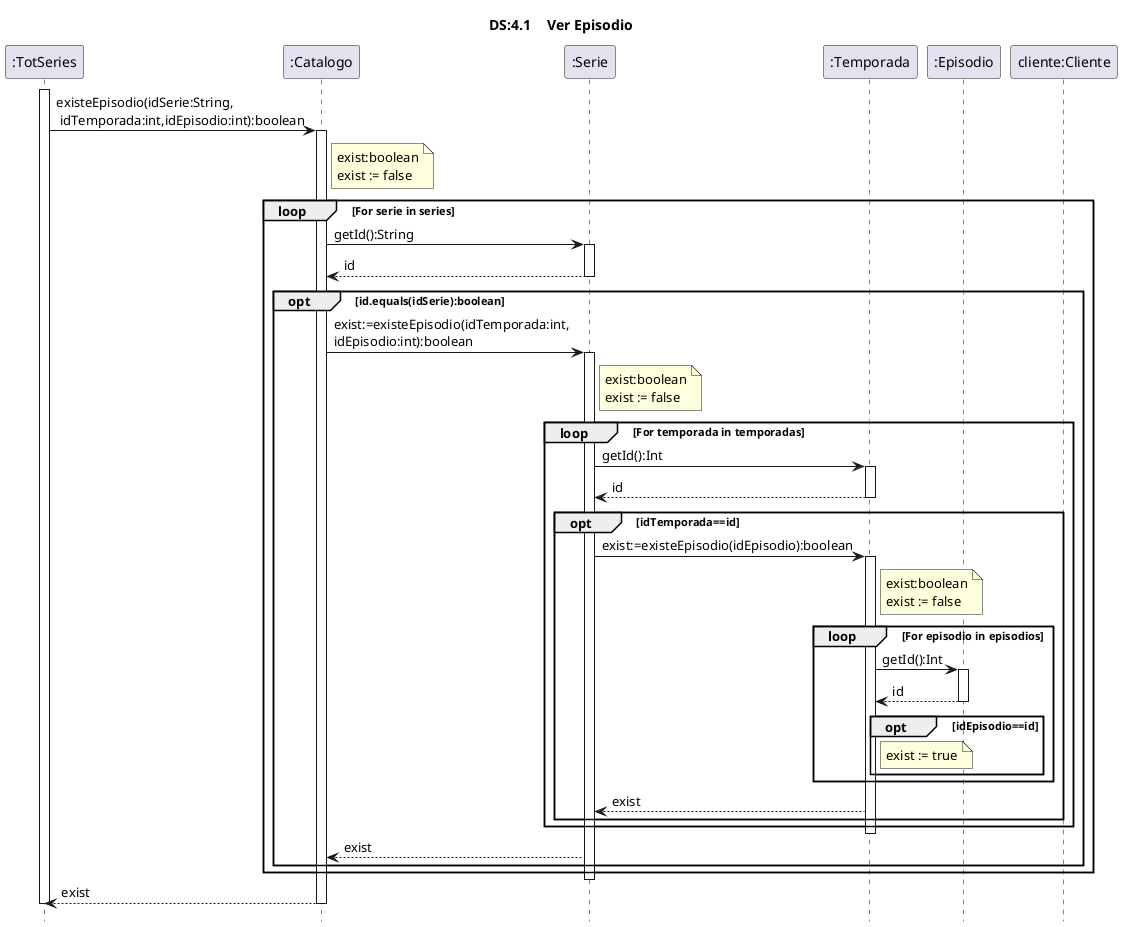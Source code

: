 
@startuml
title	DS:4.1	Ver Episodio
hide	footbox

participant ":TotSeries" as TotSeries
participant ":Catalogo" as Catalogo
participant ":Serie" as Serie
participant ":Temporada" as Temporada
participant ":Episodio" as Episodio
participant "cliente:Cliente" as cliente


activate TotSeries
TotSeries -> Catalogo:existeEpisodio(idSerie:String,\n idTemporada:int,idEpisodio:int):boolean


activate Catalogo 
note right Catalogo
        exist:boolean
        exist := false
    end note
loop For serie in series

    Catalogo -> Serie:getId():String
    activate Serie
    Serie --> Catalogo:id
    deactivate Serie


    opt id.equals(idSerie):boolean
    Catalogo -> Serie:exist:=existeEpisodio(idTemporada:int, \nidEpisodio:int):boolean
    activate Serie
    note right Serie
        exist:boolean
        exist := false
    end note
    
    loop For temporada in temporadas
        Serie -> Temporada:getId():Int
        activate Temporada
        Temporada --> Serie:id
        deactivate Temporada

        opt idTemporada==id
        Serie -> Temporada:exist:=existeEpisodio(idEpisodio):boolean
        activate Temporada
        note right Temporada
            exist:boolean
            exist := false
        end note

        loop For episodio in episodios
            Temporada -> Episodio:getId():Int
            activate Episodio
            Episodio --> Temporada:id
            deactivate Episodio


            opt idEpisodio==id
                note right Temporada
                    exist := true
                end note
            end opt
        end loop
        Temporada --> Serie:exist
        end opt
    end loop
    deactivate Temporada
    Serie --> Catalogo:exist
    end opt
end loop

deactivate Serie
Catalogo --> TotSeries:exist
deactivate Catalogo
deactivate TotSeries
@enduml
